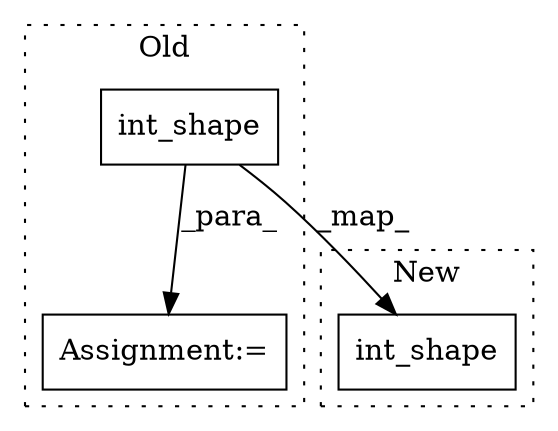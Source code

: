 digraph G {
subgraph cluster0 {
1 [label="int_shape" a="32" s="50390,50401" l="10,1" shape="box"];
3 [label="Assignment:=" a="7" s="50420" l="1" shape="box"];
label = "Old";
style="dotted";
}
subgraph cluster1 {
2 [label="int_shape" a="32" s="49666,49677" l="10,1" shape="box"];
label = "New";
style="dotted";
}
1 -> 2 [label="_map_"];
1 -> 3 [label="_para_"];
}